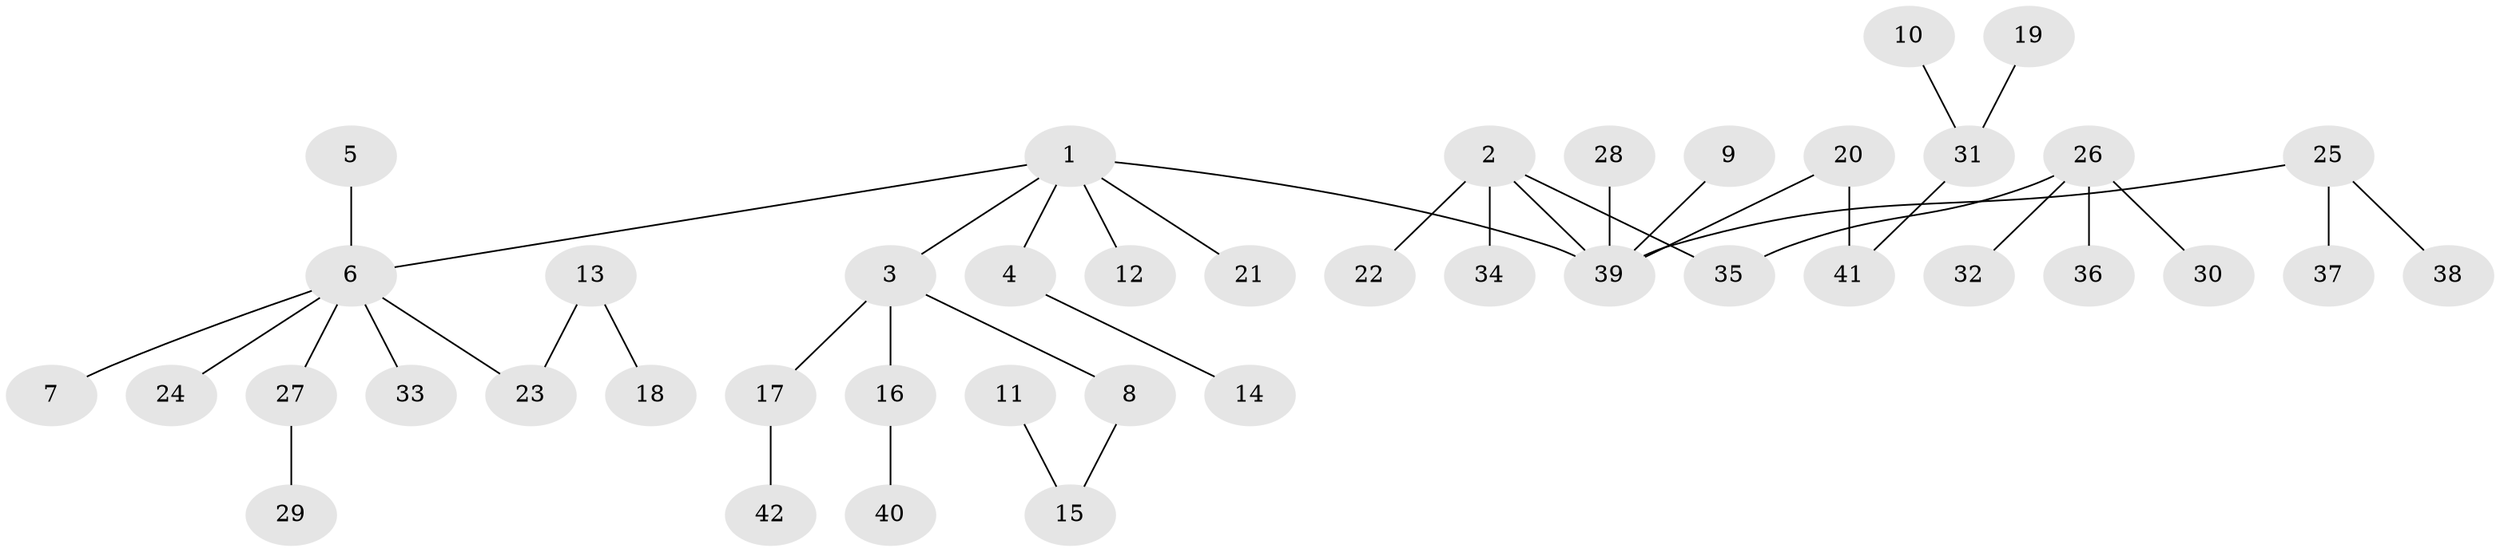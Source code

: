 // original degree distribution, {4: 0.07142857142857142, 7: 0.011904761904761904, 3: 0.15476190476190477, 6: 0.011904761904761904, 2: 0.32142857142857145, 1: 0.42857142857142855}
// Generated by graph-tools (version 1.1) at 2025/50/03/09/25 03:50:20]
// undirected, 42 vertices, 41 edges
graph export_dot {
graph [start="1"]
  node [color=gray90,style=filled];
  1;
  2;
  3;
  4;
  5;
  6;
  7;
  8;
  9;
  10;
  11;
  12;
  13;
  14;
  15;
  16;
  17;
  18;
  19;
  20;
  21;
  22;
  23;
  24;
  25;
  26;
  27;
  28;
  29;
  30;
  31;
  32;
  33;
  34;
  35;
  36;
  37;
  38;
  39;
  40;
  41;
  42;
  1 -- 3 [weight=1.0];
  1 -- 4 [weight=1.0];
  1 -- 6 [weight=1.0];
  1 -- 12 [weight=1.0];
  1 -- 21 [weight=1.0];
  1 -- 39 [weight=1.0];
  2 -- 22 [weight=1.0];
  2 -- 34 [weight=1.0];
  2 -- 35 [weight=1.0];
  2 -- 39 [weight=1.0];
  3 -- 8 [weight=1.0];
  3 -- 16 [weight=1.0];
  3 -- 17 [weight=1.0];
  4 -- 14 [weight=1.0];
  5 -- 6 [weight=1.0];
  6 -- 7 [weight=1.0];
  6 -- 23 [weight=1.0];
  6 -- 24 [weight=1.0];
  6 -- 27 [weight=1.0];
  6 -- 33 [weight=1.0];
  8 -- 15 [weight=1.0];
  9 -- 39 [weight=1.0];
  10 -- 31 [weight=1.0];
  11 -- 15 [weight=1.0];
  13 -- 18 [weight=1.0];
  13 -- 23 [weight=1.0];
  16 -- 40 [weight=1.0];
  17 -- 42 [weight=1.0];
  19 -- 31 [weight=1.0];
  20 -- 39 [weight=1.0];
  20 -- 41 [weight=1.0];
  25 -- 37 [weight=1.0];
  25 -- 38 [weight=1.0];
  25 -- 39 [weight=1.0];
  26 -- 30 [weight=1.0];
  26 -- 32 [weight=1.0];
  26 -- 35 [weight=1.0];
  26 -- 36 [weight=1.0];
  27 -- 29 [weight=1.0];
  28 -- 39 [weight=1.0];
  31 -- 41 [weight=1.0];
}
